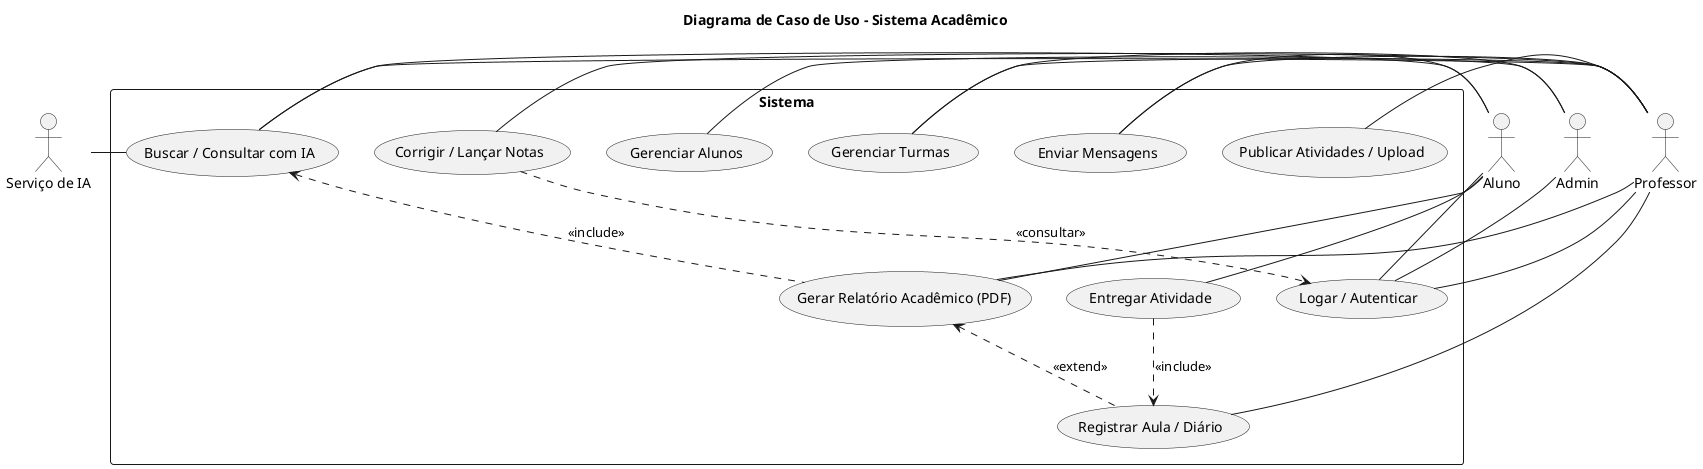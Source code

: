 @startuml DiagramaDeCasoDeUso_Organizado

title Diagrama de Caso de Uso - Sistema Acadêmico

' ========= DEFINIÇÃO DOS ATORES =========
' Atores "humanos" à esquerda
actor Admin
actor Professor
actor Aluno

' Ator "sistema" à direita
actor "Serviço de IA" as ServicoIA

' ========= ESTRUTURA DO SISTEMA =========
rectangle "Sistema" {
  ' Casos de Uso (agrupados por ator principal para melhor leitura)
  
  ' --- Casos de Uso do Admin ---
  usecase "Gerenciar Alunos" as UC1
  usecase "Gerenciar Turmas" as UC2
  
  ' --- Casos de Uso do Professor ---
  usecase "Publicar Atividades / Upload" as UC3
  usecase "Corrigir / Lançar Notas" as UC4
  usecase "Registrar Aula / Diário" as UC9
  
  ' --- Casos de Uso do Aluno ---
  usecase "Entregar Atividade" as UC10

  ' --- Casos de Uso Compartilhados ---
  usecase "Logar / Autenticar" as UC5
  usecase "Enviar Mensagens" as UC6
  usecase "Buscar / Consultar com IA" as UC7
  usecase "Gerar Relatório Acadêmico (PDF)" as UC8
  
  ' ========= CONEXÕES (Com Dicas de Direção) =========
  ' Conexões dos atores da esquerda para a direita ( -r- )
  Admin -r- UC1
  Admin -r- UC2
  
  Professor -r- UC2
  Professor -r- UC3
  Professor -r- UC4
  Professor -r- UC6
  Professor -r- UC8
  Professor -r- UC9
  
  Aluno -r- UC6
  Aluno -r- UC8
  Aluno -r- UC10
  
  ' Conexões para o caso de uso "Logar" vindo de baixo ( -u- )
  Admin -u- UC5
  Professor -u- UC5
  Aluno -u- UC5

  ' Conexão do ator da direita para a esquerda ( -l- )
  UC7 -l- ServicoIA
  Professor -r- UC7
  Aluno -r- UC7

  ' Relacionamentos entre Casos de Uso (com setas direcionais)
  UC4 ..> UC5 : "<<consultar>>"
  UC8 .up.> UC7 : "<<include>>"
  UC9 .up.> UC8 : "<<extend>>"
  UC10 ..> UC9 : "<<include>>"
}

@enduml